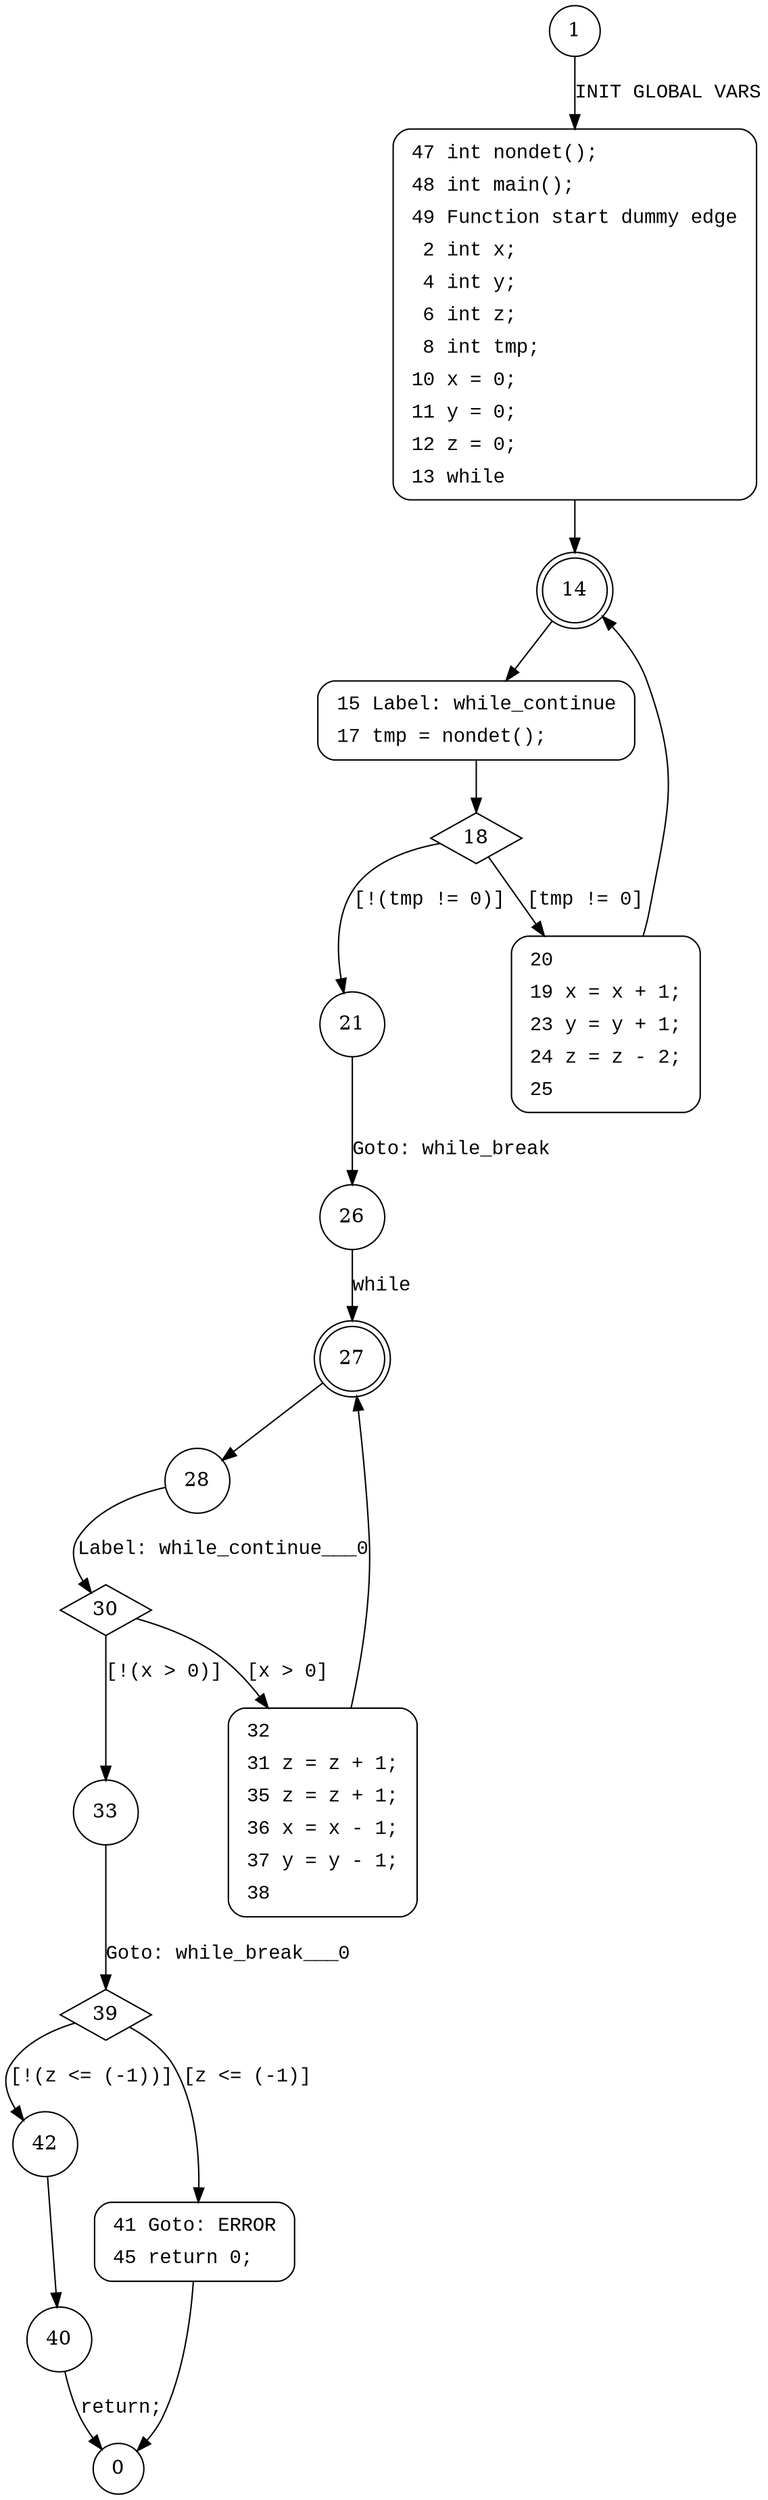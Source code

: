 digraph main {
1 [shape="circle"]
47 [shape="circle"]
14 [shape="doublecircle"]
15 [shape="circle"]
18 [shape="diamond"]
21 [shape="circle"]
20 [shape="circle"]
26 [shape="circle"]
27 [shape="doublecircle"]
28 [shape="circle"]
30 [shape="diamond"]
33 [shape="circle"]
32 [shape="circle"]
39 [shape="diamond"]
42 [shape="circle"]
41 [shape="circle"]
40 [shape="circle"]
0 [shape="circle"]
47 [style="filled,bold" penwidth="1" fillcolor="white" fontname="Courier New" shape="Mrecord" label=<<table border="0" cellborder="0" cellpadding="3" bgcolor="white"><tr><td align="right">47</td><td align="left">int nondet();</td></tr><tr><td align="right">48</td><td align="left">int main();</td></tr><tr><td align="right">49</td><td align="left">Function start dummy edge</td></tr><tr><td align="right">2</td><td align="left">int x;</td></tr><tr><td align="right">4</td><td align="left">int y;</td></tr><tr><td align="right">6</td><td align="left">int z;</td></tr><tr><td align="right">8</td><td align="left">int tmp;</td></tr><tr><td align="right">10</td><td align="left">x = 0;</td></tr><tr><td align="right">11</td><td align="left">y = 0;</td></tr><tr><td align="right">12</td><td align="left">z = 0;</td></tr><tr><td align="right">13</td><td align="left">while</td></tr></table>>]
47 -> 14[label=""]
15 [style="filled,bold" penwidth="1" fillcolor="white" fontname="Courier New" shape="Mrecord" label=<<table border="0" cellborder="0" cellpadding="3" bgcolor="white"><tr><td align="right">15</td><td align="left">Label: while_continue</td></tr><tr><td align="right">17</td><td align="left">tmp = nondet();</td></tr></table>>]
15 -> 18[label=""]
20 [style="filled,bold" penwidth="1" fillcolor="white" fontname="Courier New" shape="Mrecord" label=<<table border="0" cellborder="0" cellpadding="3" bgcolor="white"><tr><td align="right">20</td><td align="left"></td></tr><tr><td align="right">19</td><td align="left">x = x + 1;</td></tr><tr><td align="right">23</td><td align="left">y = y + 1;</td></tr><tr><td align="right">24</td><td align="left">z = z - 2;</td></tr><tr><td align="right">25</td><td align="left"></td></tr></table>>]
20 -> 14[label=""]
32 [style="filled,bold" penwidth="1" fillcolor="white" fontname="Courier New" shape="Mrecord" label=<<table border="0" cellborder="0" cellpadding="3" bgcolor="white"><tr><td align="right">32</td><td align="left"></td></tr><tr><td align="right">31</td><td align="left">z = z + 1;</td></tr><tr><td align="right">35</td><td align="left">z = z + 1;</td></tr><tr><td align="right">36</td><td align="left">x = x - 1;</td></tr><tr><td align="right">37</td><td align="left">y = y - 1;</td></tr><tr><td align="right">38</td><td align="left"></td></tr></table>>]
32 -> 27[label=""]
41 [style="filled,bold" penwidth="1" fillcolor="white" fontname="Courier New" shape="Mrecord" label=<<table border="0" cellborder="0" cellpadding="3" bgcolor="white"><tr><td align="right">41</td><td align="left">Goto: ERROR</td></tr><tr><td align="right">45</td><td align="left">return 0;</td></tr></table>>]
41 -> 0[label=""]
1 -> 47 [label="INIT GLOBAL VARS" fontname="Courier New"]
14 -> 15 [label="" fontname="Courier New"]
18 -> 21 [label="[!(tmp != 0)]" fontname="Courier New"]
18 -> 20 [label="[tmp != 0]" fontname="Courier New"]
21 -> 26 [label="Goto: while_break" fontname="Courier New"]
27 -> 28 [label="" fontname="Courier New"]
30 -> 33 [label="[!(x > 0)]" fontname="Courier New"]
30 -> 32 [label="[x > 0]" fontname="Courier New"]
33 -> 39 [label="Goto: while_break___0" fontname="Courier New"]
39 -> 42 [label="[!(z <= (-1))]" fontname="Courier New"]
39 -> 41 [label="[z <= (-1)]" fontname="Courier New"]
42 -> 40 [label="" fontname="Courier New"]
26 -> 27 [label="while" fontname="Courier New"]
28 -> 30 [label="Label: while_continue___0" fontname="Courier New"]
40 -> 0 [label="return;" fontname="Courier New"]
}